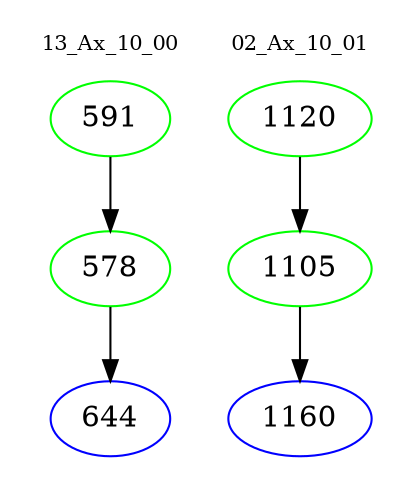 digraph{
subgraph cluster_0 {
color = white
label = "13_Ax_10_00";
fontsize=10;
T0_591 [label="591", color="green"]
T0_591 -> T0_578 [color="black"]
T0_578 [label="578", color="green"]
T0_578 -> T0_644 [color="black"]
T0_644 [label="644", color="blue"]
}
subgraph cluster_1 {
color = white
label = "02_Ax_10_01";
fontsize=10;
T1_1120 [label="1120", color="green"]
T1_1120 -> T1_1105 [color="black"]
T1_1105 [label="1105", color="green"]
T1_1105 -> T1_1160 [color="black"]
T1_1160 [label="1160", color="blue"]
}
}
